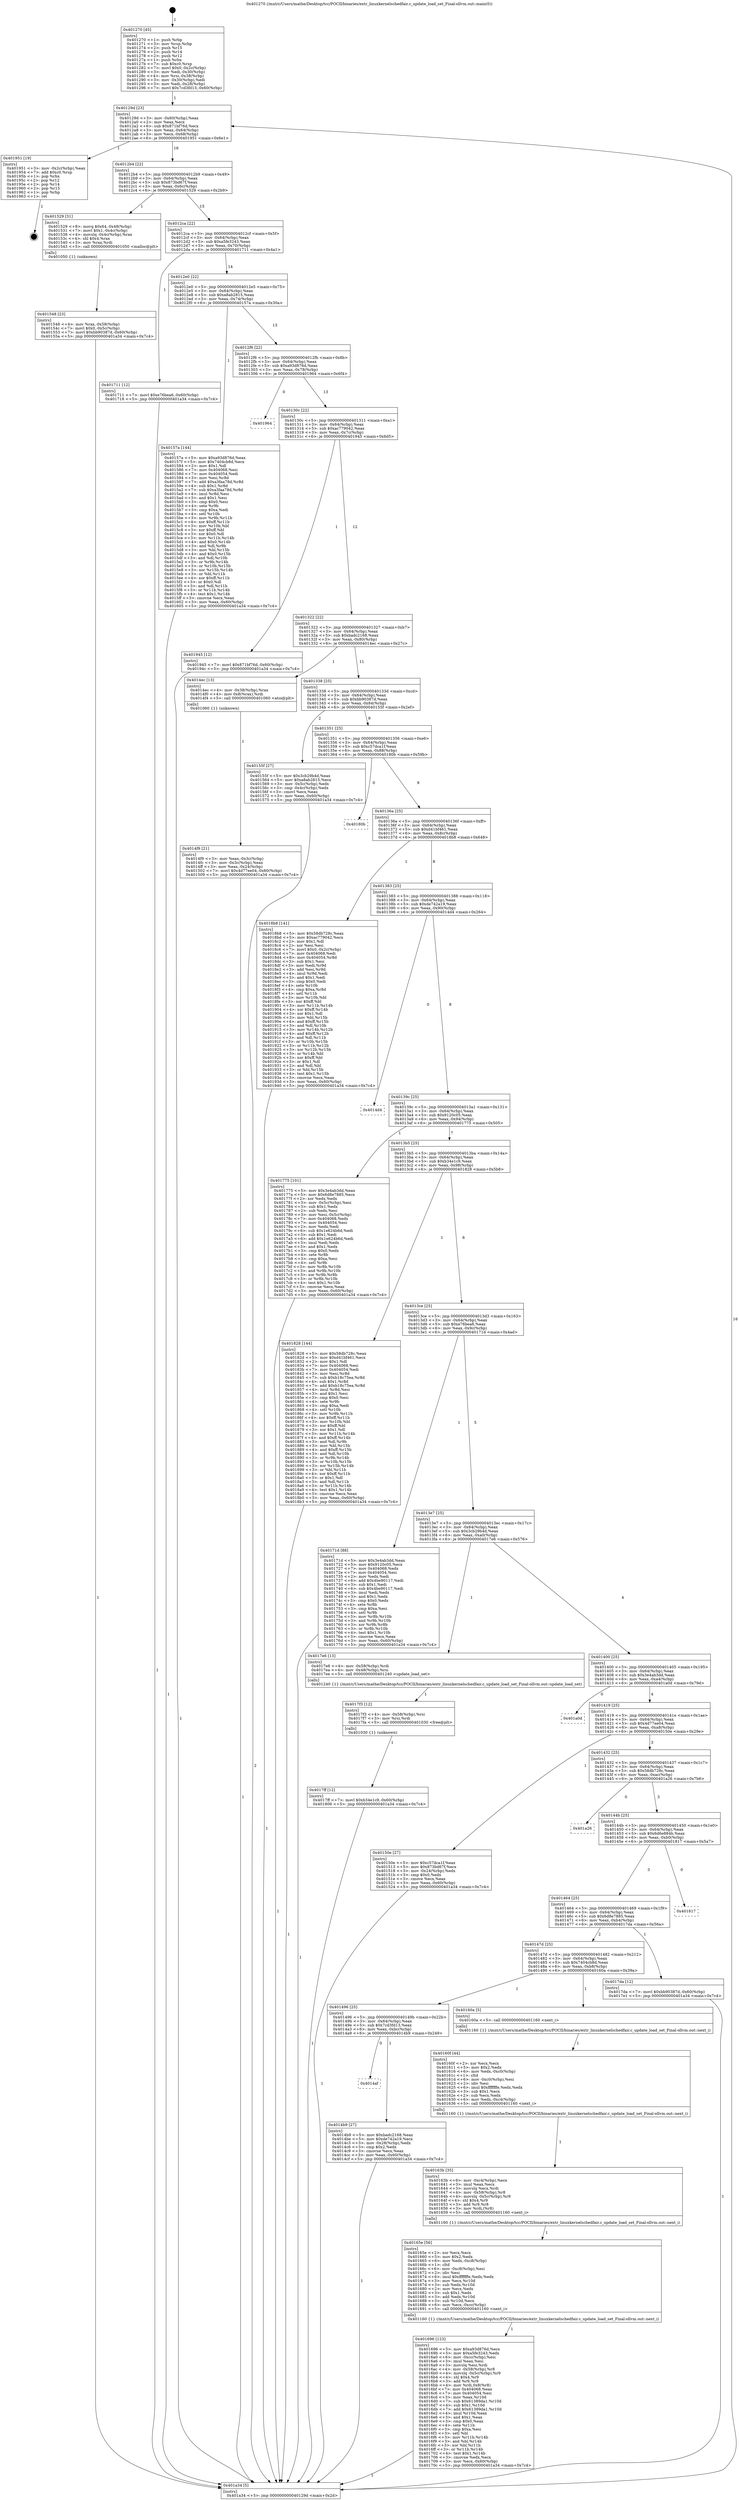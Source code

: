 digraph "0x401270" {
  label = "0x401270 (/mnt/c/Users/mathe/Desktop/tcc/POCII/binaries/extr_linuxkernelschedfair.c_update_load_set_Final-ollvm.out::main(0))"
  labelloc = "t"
  node[shape=record]

  Entry [label="",width=0.3,height=0.3,shape=circle,fillcolor=black,style=filled]
  "0x40129d" [label="{
     0x40129d [23]\l
     | [instrs]\l
     &nbsp;&nbsp;0x40129d \<+3\>: mov -0x60(%rbp),%eax\l
     &nbsp;&nbsp;0x4012a0 \<+2\>: mov %eax,%ecx\l
     &nbsp;&nbsp;0x4012a2 \<+6\>: sub $0x871bf76d,%ecx\l
     &nbsp;&nbsp;0x4012a8 \<+3\>: mov %eax,-0x64(%rbp)\l
     &nbsp;&nbsp;0x4012ab \<+3\>: mov %ecx,-0x68(%rbp)\l
     &nbsp;&nbsp;0x4012ae \<+6\>: je 0000000000401951 \<main+0x6e1\>\l
  }"]
  "0x401951" [label="{
     0x401951 [19]\l
     | [instrs]\l
     &nbsp;&nbsp;0x401951 \<+3\>: mov -0x2c(%rbp),%eax\l
     &nbsp;&nbsp;0x401954 \<+7\>: add $0xc0,%rsp\l
     &nbsp;&nbsp;0x40195b \<+1\>: pop %rbx\l
     &nbsp;&nbsp;0x40195c \<+2\>: pop %r12\l
     &nbsp;&nbsp;0x40195e \<+2\>: pop %r14\l
     &nbsp;&nbsp;0x401960 \<+2\>: pop %r15\l
     &nbsp;&nbsp;0x401962 \<+1\>: pop %rbp\l
     &nbsp;&nbsp;0x401963 \<+1\>: ret\l
  }"]
  "0x4012b4" [label="{
     0x4012b4 [22]\l
     | [instrs]\l
     &nbsp;&nbsp;0x4012b4 \<+5\>: jmp 00000000004012b9 \<main+0x49\>\l
     &nbsp;&nbsp;0x4012b9 \<+3\>: mov -0x64(%rbp),%eax\l
     &nbsp;&nbsp;0x4012bc \<+5\>: sub $0x873bd67f,%eax\l
     &nbsp;&nbsp;0x4012c1 \<+3\>: mov %eax,-0x6c(%rbp)\l
     &nbsp;&nbsp;0x4012c4 \<+6\>: je 0000000000401529 \<main+0x2b9\>\l
  }"]
  Exit [label="",width=0.3,height=0.3,shape=circle,fillcolor=black,style=filled,peripheries=2]
  "0x401529" [label="{
     0x401529 [31]\l
     | [instrs]\l
     &nbsp;&nbsp;0x401529 \<+8\>: movq $0x64,-0x48(%rbp)\l
     &nbsp;&nbsp;0x401531 \<+7\>: movl $0x1,-0x4c(%rbp)\l
     &nbsp;&nbsp;0x401538 \<+4\>: movslq -0x4c(%rbp),%rax\l
     &nbsp;&nbsp;0x40153c \<+4\>: shl $0x4,%rax\l
     &nbsp;&nbsp;0x401540 \<+3\>: mov %rax,%rdi\l
     &nbsp;&nbsp;0x401543 \<+5\>: call 0000000000401050 \<malloc@plt\>\l
     | [calls]\l
     &nbsp;&nbsp;0x401050 \{1\} (unknown)\l
  }"]
  "0x4012ca" [label="{
     0x4012ca [22]\l
     | [instrs]\l
     &nbsp;&nbsp;0x4012ca \<+5\>: jmp 00000000004012cf \<main+0x5f\>\l
     &nbsp;&nbsp;0x4012cf \<+3\>: mov -0x64(%rbp),%eax\l
     &nbsp;&nbsp;0x4012d2 \<+5\>: sub $0xa5fe3243,%eax\l
     &nbsp;&nbsp;0x4012d7 \<+3\>: mov %eax,-0x70(%rbp)\l
     &nbsp;&nbsp;0x4012da \<+6\>: je 0000000000401711 \<main+0x4a1\>\l
  }"]
  "0x4017ff" [label="{
     0x4017ff [12]\l
     | [instrs]\l
     &nbsp;&nbsp;0x4017ff \<+7\>: movl $0xb34e1c9,-0x60(%rbp)\l
     &nbsp;&nbsp;0x401806 \<+5\>: jmp 0000000000401a34 \<main+0x7c4\>\l
  }"]
  "0x401711" [label="{
     0x401711 [12]\l
     | [instrs]\l
     &nbsp;&nbsp;0x401711 \<+7\>: movl $0xe76bea6,-0x60(%rbp)\l
     &nbsp;&nbsp;0x401718 \<+5\>: jmp 0000000000401a34 \<main+0x7c4\>\l
  }"]
  "0x4012e0" [label="{
     0x4012e0 [22]\l
     | [instrs]\l
     &nbsp;&nbsp;0x4012e0 \<+5\>: jmp 00000000004012e5 \<main+0x75\>\l
     &nbsp;&nbsp;0x4012e5 \<+3\>: mov -0x64(%rbp),%eax\l
     &nbsp;&nbsp;0x4012e8 \<+5\>: sub $0xa8ab2815,%eax\l
     &nbsp;&nbsp;0x4012ed \<+3\>: mov %eax,-0x74(%rbp)\l
     &nbsp;&nbsp;0x4012f0 \<+6\>: je 000000000040157a \<main+0x30a\>\l
  }"]
  "0x4017f3" [label="{
     0x4017f3 [12]\l
     | [instrs]\l
     &nbsp;&nbsp;0x4017f3 \<+4\>: mov -0x58(%rbp),%rsi\l
     &nbsp;&nbsp;0x4017f7 \<+3\>: mov %rsi,%rdi\l
     &nbsp;&nbsp;0x4017fa \<+5\>: call 0000000000401030 \<free@plt\>\l
     | [calls]\l
     &nbsp;&nbsp;0x401030 \{1\} (unknown)\l
  }"]
  "0x40157a" [label="{
     0x40157a [144]\l
     | [instrs]\l
     &nbsp;&nbsp;0x40157a \<+5\>: mov $0xa93d876d,%eax\l
     &nbsp;&nbsp;0x40157f \<+5\>: mov $0x7404cb8d,%ecx\l
     &nbsp;&nbsp;0x401584 \<+2\>: mov $0x1,%dl\l
     &nbsp;&nbsp;0x401586 \<+7\>: mov 0x404068,%esi\l
     &nbsp;&nbsp;0x40158d \<+7\>: mov 0x404054,%edi\l
     &nbsp;&nbsp;0x401594 \<+3\>: mov %esi,%r8d\l
     &nbsp;&nbsp;0x401597 \<+7\>: add $0xa3faa78d,%r8d\l
     &nbsp;&nbsp;0x40159e \<+4\>: sub $0x1,%r8d\l
     &nbsp;&nbsp;0x4015a2 \<+7\>: sub $0xa3faa78d,%r8d\l
     &nbsp;&nbsp;0x4015a9 \<+4\>: imul %r8d,%esi\l
     &nbsp;&nbsp;0x4015ad \<+3\>: and $0x1,%esi\l
     &nbsp;&nbsp;0x4015b0 \<+3\>: cmp $0x0,%esi\l
     &nbsp;&nbsp;0x4015b3 \<+4\>: sete %r9b\l
     &nbsp;&nbsp;0x4015b7 \<+3\>: cmp $0xa,%edi\l
     &nbsp;&nbsp;0x4015ba \<+4\>: setl %r10b\l
     &nbsp;&nbsp;0x4015be \<+3\>: mov %r9b,%r11b\l
     &nbsp;&nbsp;0x4015c1 \<+4\>: xor $0xff,%r11b\l
     &nbsp;&nbsp;0x4015c5 \<+3\>: mov %r10b,%bl\l
     &nbsp;&nbsp;0x4015c8 \<+3\>: xor $0xff,%bl\l
     &nbsp;&nbsp;0x4015cb \<+3\>: xor $0x0,%dl\l
     &nbsp;&nbsp;0x4015ce \<+3\>: mov %r11b,%r14b\l
     &nbsp;&nbsp;0x4015d1 \<+4\>: and $0x0,%r14b\l
     &nbsp;&nbsp;0x4015d5 \<+3\>: and %dl,%r9b\l
     &nbsp;&nbsp;0x4015d8 \<+3\>: mov %bl,%r15b\l
     &nbsp;&nbsp;0x4015db \<+4\>: and $0x0,%r15b\l
     &nbsp;&nbsp;0x4015df \<+3\>: and %dl,%r10b\l
     &nbsp;&nbsp;0x4015e2 \<+3\>: or %r9b,%r14b\l
     &nbsp;&nbsp;0x4015e5 \<+3\>: or %r10b,%r15b\l
     &nbsp;&nbsp;0x4015e8 \<+3\>: xor %r15b,%r14b\l
     &nbsp;&nbsp;0x4015eb \<+3\>: or %bl,%r11b\l
     &nbsp;&nbsp;0x4015ee \<+4\>: xor $0xff,%r11b\l
     &nbsp;&nbsp;0x4015f2 \<+3\>: or $0x0,%dl\l
     &nbsp;&nbsp;0x4015f5 \<+3\>: and %dl,%r11b\l
     &nbsp;&nbsp;0x4015f8 \<+3\>: or %r11b,%r14b\l
     &nbsp;&nbsp;0x4015fb \<+4\>: test $0x1,%r14b\l
     &nbsp;&nbsp;0x4015ff \<+3\>: cmovne %ecx,%eax\l
     &nbsp;&nbsp;0x401602 \<+3\>: mov %eax,-0x60(%rbp)\l
     &nbsp;&nbsp;0x401605 \<+5\>: jmp 0000000000401a34 \<main+0x7c4\>\l
  }"]
  "0x4012f6" [label="{
     0x4012f6 [22]\l
     | [instrs]\l
     &nbsp;&nbsp;0x4012f6 \<+5\>: jmp 00000000004012fb \<main+0x8b\>\l
     &nbsp;&nbsp;0x4012fb \<+3\>: mov -0x64(%rbp),%eax\l
     &nbsp;&nbsp;0x4012fe \<+5\>: sub $0xa93d876d,%eax\l
     &nbsp;&nbsp;0x401303 \<+3\>: mov %eax,-0x78(%rbp)\l
     &nbsp;&nbsp;0x401306 \<+6\>: je 0000000000401964 \<main+0x6f4\>\l
  }"]
  "0x401696" [label="{
     0x401696 [123]\l
     | [instrs]\l
     &nbsp;&nbsp;0x401696 \<+5\>: mov $0xa93d876d,%ecx\l
     &nbsp;&nbsp;0x40169b \<+5\>: mov $0xa5fe3243,%edx\l
     &nbsp;&nbsp;0x4016a0 \<+6\>: mov -0xcc(%rbp),%esi\l
     &nbsp;&nbsp;0x4016a6 \<+3\>: imul %eax,%esi\l
     &nbsp;&nbsp;0x4016a9 \<+3\>: movslq %esi,%rdi\l
     &nbsp;&nbsp;0x4016ac \<+4\>: mov -0x58(%rbp),%r8\l
     &nbsp;&nbsp;0x4016b0 \<+4\>: movslq -0x5c(%rbp),%r9\l
     &nbsp;&nbsp;0x4016b4 \<+4\>: shl $0x4,%r9\l
     &nbsp;&nbsp;0x4016b8 \<+3\>: add %r9,%r8\l
     &nbsp;&nbsp;0x4016bb \<+4\>: mov %rdi,0x8(%r8)\l
     &nbsp;&nbsp;0x4016bf \<+7\>: mov 0x404068,%eax\l
     &nbsp;&nbsp;0x4016c6 \<+7\>: mov 0x404054,%esi\l
     &nbsp;&nbsp;0x4016cd \<+3\>: mov %eax,%r10d\l
     &nbsp;&nbsp;0x4016d0 \<+7\>: sub $0x61389da1,%r10d\l
     &nbsp;&nbsp;0x4016d7 \<+4\>: sub $0x1,%r10d\l
     &nbsp;&nbsp;0x4016db \<+7\>: add $0x61389da1,%r10d\l
     &nbsp;&nbsp;0x4016e2 \<+4\>: imul %r10d,%eax\l
     &nbsp;&nbsp;0x4016e6 \<+3\>: and $0x1,%eax\l
     &nbsp;&nbsp;0x4016e9 \<+3\>: cmp $0x0,%eax\l
     &nbsp;&nbsp;0x4016ec \<+4\>: sete %r11b\l
     &nbsp;&nbsp;0x4016f0 \<+3\>: cmp $0xa,%esi\l
     &nbsp;&nbsp;0x4016f3 \<+3\>: setl %bl\l
     &nbsp;&nbsp;0x4016f6 \<+3\>: mov %r11b,%r14b\l
     &nbsp;&nbsp;0x4016f9 \<+3\>: and %bl,%r14b\l
     &nbsp;&nbsp;0x4016fc \<+3\>: xor %bl,%r11b\l
     &nbsp;&nbsp;0x4016ff \<+3\>: or %r11b,%r14b\l
     &nbsp;&nbsp;0x401702 \<+4\>: test $0x1,%r14b\l
     &nbsp;&nbsp;0x401706 \<+3\>: cmovne %edx,%ecx\l
     &nbsp;&nbsp;0x401709 \<+3\>: mov %ecx,-0x60(%rbp)\l
     &nbsp;&nbsp;0x40170c \<+5\>: jmp 0000000000401a34 \<main+0x7c4\>\l
  }"]
  "0x401964" [label="{
     0x401964\l
  }", style=dashed]
  "0x40130c" [label="{
     0x40130c [22]\l
     | [instrs]\l
     &nbsp;&nbsp;0x40130c \<+5\>: jmp 0000000000401311 \<main+0xa1\>\l
     &nbsp;&nbsp;0x401311 \<+3\>: mov -0x64(%rbp),%eax\l
     &nbsp;&nbsp;0x401314 \<+5\>: sub $0xac779042,%eax\l
     &nbsp;&nbsp;0x401319 \<+3\>: mov %eax,-0x7c(%rbp)\l
     &nbsp;&nbsp;0x40131c \<+6\>: je 0000000000401945 \<main+0x6d5\>\l
  }"]
  "0x40165e" [label="{
     0x40165e [56]\l
     | [instrs]\l
     &nbsp;&nbsp;0x40165e \<+2\>: xor %ecx,%ecx\l
     &nbsp;&nbsp;0x401660 \<+5\>: mov $0x2,%edx\l
     &nbsp;&nbsp;0x401665 \<+6\>: mov %edx,-0xc8(%rbp)\l
     &nbsp;&nbsp;0x40166b \<+1\>: cltd\l
     &nbsp;&nbsp;0x40166c \<+6\>: mov -0xc8(%rbp),%esi\l
     &nbsp;&nbsp;0x401672 \<+2\>: idiv %esi\l
     &nbsp;&nbsp;0x401674 \<+6\>: imul $0xfffffffe,%edx,%edx\l
     &nbsp;&nbsp;0x40167a \<+3\>: mov %ecx,%r10d\l
     &nbsp;&nbsp;0x40167d \<+3\>: sub %edx,%r10d\l
     &nbsp;&nbsp;0x401680 \<+2\>: mov %ecx,%edx\l
     &nbsp;&nbsp;0x401682 \<+3\>: sub $0x1,%edx\l
     &nbsp;&nbsp;0x401685 \<+3\>: add %edx,%r10d\l
     &nbsp;&nbsp;0x401688 \<+3\>: sub %r10d,%ecx\l
     &nbsp;&nbsp;0x40168b \<+6\>: mov %ecx,-0xcc(%rbp)\l
     &nbsp;&nbsp;0x401691 \<+5\>: call 0000000000401160 \<next_i\>\l
     | [calls]\l
     &nbsp;&nbsp;0x401160 \{1\} (/mnt/c/Users/mathe/Desktop/tcc/POCII/binaries/extr_linuxkernelschedfair.c_update_load_set_Final-ollvm.out::next_i)\l
  }"]
  "0x401945" [label="{
     0x401945 [12]\l
     | [instrs]\l
     &nbsp;&nbsp;0x401945 \<+7\>: movl $0x871bf76d,-0x60(%rbp)\l
     &nbsp;&nbsp;0x40194c \<+5\>: jmp 0000000000401a34 \<main+0x7c4\>\l
  }"]
  "0x401322" [label="{
     0x401322 [22]\l
     | [instrs]\l
     &nbsp;&nbsp;0x401322 \<+5\>: jmp 0000000000401327 \<main+0xb7\>\l
     &nbsp;&nbsp;0x401327 \<+3\>: mov -0x64(%rbp),%eax\l
     &nbsp;&nbsp;0x40132a \<+5\>: sub $0xbadc2168,%eax\l
     &nbsp;&nbsp;0x40132f \<+3\>: mov %eax,-0x80(%rbp)\l
     &nbsp;&nbsp;0x401332 \<+6\>: je 00000000004014ec \<main+0x27c\>\l
  }"]
  "0x40163b" [label="{
     0x40163b [35]\l
     | [instrs]\l
     &nbsp;&nbsp;0x40163b \<+6\>: mov -0xc4(%rbp),%ecx\l
     &nbsp;&nbsp;0x401641 \<+3\>: imul %eax,%ecx\l
     &nbsp;&nbsp;0x401644 \<+3\>: movslq %ecx,%rdi\l
     &nbsp;&nbsp;0x401647 \<+4\>: mov -0x58(%rbp),%r8\l
     &nbsp;&nbsp;0x40164b \<+4\>: movslq -0x5c(%rbp),%r9\l
     &nbsp;&nbsp;0x40164f \<+4\>: shl $0x4,%r9\l
     &nbsp;&nbsp;0x401653 \<+3\>: add %r9,%r8\l
     &nbsp;&nbsp;0x401656 \<+3\>: mov %rdi,(%r8)\l
     &nbsp;&nbsp;0x401659 \<+5\>: call 0000000000401160 \<next_i\>\l
     | [calls]\l
     &nbsp;&nbsp;0x401160 \{1\} (/mnt/c/Users/mathe/Desktop/tcc/POCII/binaries/extr_linuxkernelschedfair.c_update_load_set_Final-ollvm.out::next_i)\l
  }"]
  "0x4014ec" [label="{
     0x4014ec [13]\l
     | [instrs]\l
     &nbsp;&nbsp;0x4014ec \<+4\>: mov -0x38(%rbp),%rax\l
     &nbsp;&nbsp;0x4014f0 \<+4\>: mov 0x8(%rax),%rdi\l
     &nbsp;&nbsp;0x4014f4 \<+5\>: call 0000000000401060 \<atoi@plt\>\l
     | [calls]\l
     &nbsp;&nbsp;0x401060 \{1\} (unknown)\l
  }"]
  "0x401338" [label="{
     0x401338 [25]\l
     | [instrs]\l
     &nbsp;&nbsp;0x401338 \<+5\>: jmp 000000000040133d \<main+0xcd\>\l
     &nbsp;&nbsp;0x40133d \<+3\>: mov -0x64(%rbp),%eax\l
     &nbsp;&nbsp;0x401340 \<+5\>: sub $0xbb90387d,%eax\l
     &nbsp;&nbsp;0x401345 \<+6\>: mov %eax,-0x84(%rbp)\l
     &nbsp;&nbsp;0x40134b \<+6\>: je 000000000040155f \<main+0x2ef\>\l
  }"]
  "0x40160f" [label="{
     0x40160f [44]\l
     | [instrs]\l
     &nbsp;&nbsp;0x40160f \<+2\>: xor %ecx,%ecx\l
     &nbsp;&nbsp;0x401611 \<+5\>: mov $0x2,%edx\l
     &nbsp;&nbsp;0x401616 \<+6\>: mov %edx,-0xc0(%rbp)\l
     &nbsp;&nbsp;0x40161c \<+1\>: cltd\l
     &nbsp;&nbsp;0x40161d \<+6\>: mov -0xc0(%rbp),%esi\l
     &nbsp;&nbsp;0x401623 \<+2\>: idiv %esi\l
     &nbsp;&nbsp;0x401625 \<+6\>: imul $0xfffffffe,%edx,%edx\l
     &nbsp;&nbsp;0x40162b \<+3\>: sub $0x1,%ecx\l
     &nbsp;&nbsp;0x40162e \<+2\>: sub %ecx,%edx\l
     &nbsp;&nbsp;0x401630 \<+6\>: mov %edx,-0xc4(%rbp)\l
     &nbsp;&nbsp;0x401636 \<+5\>: call 0000000000401160 \<next_i\>\l
     | [calls]\l
     &nbsp;&nbsp;0x401160 \{1\} (/mnt/c/Users/mathe/Desktop/tcc/POCII/binaries/extr_linuxkernelschedfair.c_update_load_set_Final-ollvm.out::next_i)\l
  }"]
  "0x40155f" [label="{
     0x40155f [27]\l
     | [instrs]\l
     &nbsp;&nbsp;0x40155f \<+5\>: mov $0x3cb29b4d,%eax\l
     &nbsp;&nbsp;0x401564 \<+5\>: mov $0xa8ab2815,%ecx\l
     &nbsp;&nbsp;0x401569 \<+3\>: mov -0x5c(%rbp),%edx\l
     &nbsp;&nbsp;0x40156c \<+3\>: cmp -0x4c(%rbp),%edx\l
     &nbsp;&nbsp;0x40156f \<+3\>: cmovl %ecx,%eax\l
     &nbsp;&nbsp;0x401572 \<+3\>: mov %eax,-0x60(%rbp)\l
     &nbsp;&nbsp;0x401575 \<+5\>: jmp 0000000000401a34 \<main+0x7c4\>\l
  }"]
  "0x401351" [label="{
     0x401351 [25]\l
     | [instrs]\l
     &nbsp;&nbsp;0x401351 \<+5\>: jmp 0000000000401356 \<main+0xe6\>\l
     &nbsp;&nbsp;0x401356 \<+3\>: mov -0x64(%rbp),%eax\l
     &nbsp;&nbsp;0x401359 \<+5\>: sub $0xc57dca1f,%eax\l
     &nbsp;&nbsp;0x40135e \<+6\>: mov %eax,-0x88(%rbp)\l
     &nbsp;&nbsp;0x401364 \<+6\>: je 000000000040180b \<main+0x59b\>\l
  }"]
  "0x401548" [label="{
     0x401548 [23]\l
     | [instrs]\l
     &nbsp;&nbsp;0x401548 \<+4\>: mov %rax,-0x58(%rbp)\l
     &nbsp;&nbsp;0x40154c \<+7\>: movl $0x0,-0x5c(%rbp)\l
     &nbsp;&nbsp;0x401553 \<+7\>: movl $0xbb90387d,-0x60(%rbp)\l
     &nbsp;&nbsp;0x40155a \<+5\>: jmp 0000000000401a34 \<main+0x7c4\>\l
  }"]
  "0x40180b" [label="{
     0x40180b\l
  }", style=dashed]
  "0x40136a" [label="{
     0x40136a [25]\l
     | [instrs]\l
     &nbsp;&nbsp;0x40136a \<+5\>: jmp 000000000040136f \<main+0xff\>\l
     &nbsp;&nbsp;0x40136f \<+3\>: mov -0x64(%rbp),%eax\l
     &nbsp;&nbsp;0x401372 \<+5\>: sub $0xd41bf461,%eax\l
     &nbsp;&nbsp;0x401377 \<+6\>: mov %eax,-0x8c(%rbp)\l
     &nbsp;&nbsp;0x40137d \<+6\>: je 00000000004018b8 \<main+0x648\>\l
  }"]
  "0x4014f9" [label="{
     0x4014f9 [21]\l
     | [instrs]\l
     &nbsp;&nbsp;0x4014f9 \<+3\>: mov %eax,-0x3c(%rbp)\l
     &nbsp;&nbsp;0x4014fc \<+3\>: mov -0x3c(%rbp),%eax\l
     &nbsp;&nbsp;0x4014ff \<+3\>: mov %eax,-0x24(%rbp)\l
     &nbsp;&nbsp;0x401502 \<+7\>: movl $0x4d77ee04,-0x60(%rbp)\l
     &nbsp;&nbsp;0x401509 \<+5\>: jmp 0000000000401a34 \<main+0x7c4\>\l
  }"]
  "0x4018b8" [label="{
     0x4018b8 [141]\l
     | [instrs]\l
     &nbsp;&nbsp;0x4018b8 \<+5\>: mov $0x58db728c,%eax\l
     &nbsp;&nbsp;0x4018bd \<+5\>: mov $0xac779042,%ecx\l
     &nbsp;&nbsp;0x4018c2 \<+2\>: mov $0x1,%dl\l
     &nbsp;&nbsp;0x4018c4 \<+2\>: xor %esi,%esi\l
     &nbsp;&nbsp;0x4018c6 \<+7\>: movl $0x0,-0x2c(%rbp)\l
     &nbsp;&nbsp;0x4018cd \<+7\>: mov 0x404068,%edi\l
     &nbsp;&nbsp;0x4018d4 \<+8\>: mov 0x404054,%r8d\l
     &nbsp;&nbsp;0x4018dc \<+3\>: sub $0x1,%esi\l
     &nbsp;&nbsp;0x4018df \<+3\>: mov %edi,%r9d\l
     &nbsp;&nbsp;0x4018e2 \<+3\>: add %esi,%r9d\l
     &nbsp;&nbsp;0x4018e5 \<+4\>: imul %r9d,%edi\l
     &nbsp;&nbsp;0x4018e9 \<+3\>: and $0x1,%edi\l
     &nbsp;&nbsp;0x4018ec \<+3\>: cmp $0x0,%edi\l
     &nbsp;&nbsp;0x4018ef \<+4\>: sete %r10b\l
     &nbsp;&nbsp;0x4018f3 \<+4\>: cmp $0xa,%r8d\l
     &nbsp;&nbsp;0x4018f7 \<+4\>: setl %r11b\l
     &nbsp;&nbsp;0x4018fb \<+3\>: mov %r10b,%bl\l
     &nbsp;&nbsp;0x4018fe \<+3\>: xor $0xff,%bl\l
     &nbsp;&nbsp;0x401901 \<+3\>: mov %r11b,%r14b\l
     &nbsp;&nbsp;0x401904 \<+4\>: xor $0xff,%r14b\l
     &nbsp;&nbsp;0x401908 \<+3\>: xor $0x1,%dl\l
     &nbsp;&nbsp;0x40190b \<+3\>: mov %bl,%r15b\l
     &nbsp;&nbsp;0x40190e \<+4\>: and $0xff,%r15b\l
     &nbsp;&nbsp;0x401912 \<+3\>: and %dl,%r10b\l
     &nbsp;&nbsp;0x401915 \<+3\>: mov %r14b,%r12b\l
     &nbsp;&nbsp;0x401918 \<+4\>: and $0xff,%r12b\l
     &nbsp;&nbsp;0x40191c \<+3\>: and %dl,%r11b\l
     &nbsp;&nbsp;0x40191f \<+3\>: or %r10b,%r15b\l
     &nbsp;&nbsp;0x401922 \<+3\>: or %r11b,%r12b\l
     &nbsp;&nbsp;0x401925 \<+3\>: xor %r12b,%r15b\l
     &nbsp;&nbsp;0x401928 \<+3\>: or %r14b,%bl\l
     &nbsp;&nbsp;0x40192b \<+3\>: xor $0xff,%bl\l
     &nbsp;&nbsp;0x40192e \<+3\>: or $0x1,%dl\l
     &nbsp;&nbsp;0x401931 \<+2\>: and %dl,%bl\l
     &nbsp;&nbsp;0x401933 \<+3\>: or %bl,%r15b\l
     &nbsp;&nbsp;0x401936 \<+4\>: test $0x1,%r15b\l
     &nbsp;&nbsp;0x40193a \<+3\>: cmovne %ecx,%eax\l
     &nbsp;&nbsp;0x40193d \<+3\>: mov %eax,-0x60(%rbp)\l
     &nbsp;&nbsp;0x401940 \<+5\>: jmp 0000000000401a34 \<main+0x7c4\>\l
  }"]
  "0x401383" [label="{
     0x401383 [25]\l
     | [instrs]\l
     &nbsp;&nbsp;0x401383 \<+5\>: jmp 0000000000401388 \<main+0x118\>\l
     &nbsp;&nbsp;0x401388 \<+3\>: mov -0x64(%rbp),%eax\l
     &nbsp;&nbsp;0x40138b \<+5\>: sub $0xde742a19,%eax\l
     &nbsp;&nbsp;0x401390 \<+6\>: mov %eax,-0x90(%rbp)\l
     &nbsp;&nbsp;0x401396 \<+6\>: je 00000000004014d4 \<main+0x264\>\l
  }"]
  "0x401270" [label="{
     0x401270 [45]\l
     | [instrs]\l
     &nbsp;&nbsp;0x401270 \<+1\>: push %rbp\l
     &nbsp;&nbsp;0x401271 \<+3\>: mov %rsp,%rbp\l
     &nbsp;&nbsp;0x401274 \<+2\>: push %r15\l
     &nbsp;&nbsp;0x401276 \<+2\>: push %r14\l
     &nbsp;&nbsp;0x401278 \<+2\>: push %r12\l
     &nbsp;&nbsp;0x40127a \<+1\>: push %rbx\l
     &nbsp;&nbsp;0x40127b \<+7\>: sub $0xc0,%rsp\l
     &nbsp;&nbsp;0x401282 \<+7\>: movl $0x0,-0x2c(%rbp)\l
     &nbsp;&nbsp;0x401289 \<+3\>: mov %edi,-0x30(%rbp)\l
     &nbsp;&nbsp;0x40128c \<+4\>: mov %rsi,-0x38(%rbp)\l
     &nbsp;&nbsp;0x401290 \<+3\>: mov -0x30(%rbp),%edi\l
     &nbsp;&nbsp;0x401293 \<+3\>: mov %edi,-0x28(%rbp)\l
     &nbsp;&nbsp;0x401296 \<+7\>: movl $0x7cd3fd13,-0x60(%rbp)\l
  }"]
  "0x4014d4" [label="{
     0x4014d4\l
  }", style=dashed]
  "0x40139c" [label="{
     0x40139c [25]\l
     | [instrs]\l
     &nbsp;&nbsp;0x40139c \<+5\>: jmp 00000000004013a1 \<main+0x131\>\l
     &nbsp;&nbsp;0x4013a1 \<+3\>: mov -0x64(%rbp),%eax\l
     &nbsp;&nbsp;0x4013a4 \<+5\>: sub $0x9120c05,%eax\l
     &nbsp;&nbsp;0x4013a9 \<+6\>: mov %eax,-0x94(%rbp)\l
     &nbsp;&nbsp;0x4013af \<+6\>: je 0000000000401775 \<main+0x505\>\l
  }"]
  "0x401a34" [label="{
     0x401a34 [5]\l
     | [instrs]\l
     &nbsp;&nbsp;0x401a34 \<+5\>: jmp 000000000040129d \<main+0x2d\>\l
  }"]
  "0x401775" [label="{
     0x401775 [101]\l
     | [instrs]\l
     &nbsp;&nbsp;0x401775 \<+5\>: mov $0x3e4ab3dd,%eax\l
     &nbsp;&nbsp;0x40177a \<+5\>: mov $0x6d8e7885,%ecx\l
     &nbsp;&nbsp;0x40177f \<+2\>: xor %edx,%edx\l
     &nbsp;&nbsp;0x401781 \<+3\>: mov -0x5c(%rbp),%esi\l
     &nbsp;&nbsp;0x401784 \<+3\>: sub $0x1,%edx\l
     &nbsp;&nbsp;0x401787 \<+2\>: sub %edx,%esi\l
     &nbsp;&nbsp;0x401789 \<+3\>: mov %esi,-0x5c(%rbp)\l
     &nbsp;&nbsp;0x40178c \<+7\>: mov 0x404068,%edx\l
     &nbsp;&nbsp;0x401793 \<+7\>: mov 0x404054,%esi\l
     &nbsp;&nbsp;0x40179a \<+2\>: mov %edx,%edi\l
     &nbsp;&nbsp;0x40179c \<+6\>: sub $0x1e624b6d,%edi\l
     &nbsp;&nbsp;0x4017a2 \<+3\>: sub $0x1,%edi\l
     &nbsp;&nbsp;0x4017a5 \<+6\>: add $0x1e624b6d,%edi\l
     &nbsp;&nbsp;0x4017ab \<+3\>: imul %edi,%edx\l
     &nbsp;&nbsp;0x4017ae \<+3\>: and $0x1,%edx\l
     &nbsp;&nbsp;0x4017b1 \<+3\>: cmp $0x0,%edx\l
     &nbsp;&nbsp;0x4017b4 \<+4\>: sete %r8b\l
     &nbsp;&nbsp;0x4017b8 \<+3\>: cmp $0xa,%esi\l
     &nbsp;&nbsp;0x4017bb \<+4\>: setl %r9b\l
     &nbsp;&nbsp;0x4017bf \<+3\>: mov %r8b,%r10b\l
     &nbsp;&nbsp;0x4017c2 \<+3\>: and %r9b,%r10b\l
     &nbsp;&nbsp;0x4017c5 \<+3\>: xor %r9b,%r8b\l
     &nbsp;&nbsp;0x4017c8 \<+3\>: or %r8b,%r10b\l
     &nbsp;&nbsp;0x4017cb \<+4\>: test $0x1,%r10b\l
     &nbsp;&nbsp;0x4017cf \<+3\>: cmovne %ecx,%eax\l
     &nbsp;&nbsp;0x4017d2 \<+3\>: mov %eax,-0x60(%rbp)\l
     &nbsp;&nbsp;0x4017d5 \<+5\>: jmp 0000000000401a34 \<main+0x7c4\>\l
  }"]
  "0x4013b5" [label="{
     0x4013b5 [25]\l
     | [instrs]\l
     &nbsp;&nbsp;0x4013b5 \<+5\>: jmp 00000000004013ba \<main+0x14a\>\l
     &nbsp;&nbsp;0x4013ba \<+3\>: mov -0x64(%rbp),%eax\l
     &nbsp;&nbsp;0x4013bd \<+5\>: sub $0xb34e1c9,%eax\l
     &nbsp;&nbsp;0x4013c2 \<+6\>: mov %eax,-0x98(%rbp)\l
     &nbsp;&nbsp;0x4013c8 \<+6\>: je 0000000000401828 \<main+0x5b8\>\l
  }"]
  "0x4014af" [label="{
     0x4014af\l
  }", style=dashed]
  "0x401828" [label="{
     0x401828 [144]\l
     | [instrs]\l
     &nbsp;&nbsp;0x401828 \<+5\>: mov $0x58db728c,%eax\l
     &nbsp;&nbsp;0x40182d \<+5\>: mov $0xd41bf461,%ecx\l
     &nbsp;&nbsp;0x401832 \<+2\>: mov $0x1,%dl\l
     &nbsp;&nbsp;0x401834 \<+7\>: mov 0x404068,%esi\l
     &nbsp;&nbsp;0x40183b \<+7\>: mov 0x404054,%edi\l
     &nbsp;&nbsp;0x401842 \<+3\>: mov %esi,%r8d\l
     &nbsp;&nbsp;0x401845 \<+7\>: sub $0xb18c75ea,%r8d\l
     &nbsp;&nbsp;0x40184c \<+4\>: sub $0x1,%r8d\l
     &nbsp;&nbsp;0x401850 \<+7\>: add $0xb18c75ea,%r8d\l
     &nbsp;&nbsp;0x401857 \<+4\>: imul %r8d,%esi\l
     &nbsp;&nbsp;0x40185b \<+3\>: and $0x1,%esi\l
     &nbsp;&nbsp;0x40185e \<+3\>: cmp $0x0,%esi\l
     &nbsp;&nbsp;0x401861 \<+4\>: sete %r9b\l
     &nbsp;&nbsp;0x401865 \<+3\>: cmp $0xa,%edi\l
     &nbsp;&nbsp;0x401868 \<+4\>: setl %r10b\l
     &nbsp;&nbsp;0x40186c \<+3\>: mov %r9b,%r11b\l
     &nbsp;&nbsp;0x40186f \<+4\>: xor $0xff,%r11b\l
     &nbsp;&nbsp;0x401873 \<+3\>: mov %r10b,%bl\l
     &nbsp;&nbsp;0x401876 \<+3\>: xor $0xff,%bl\l
     &nbsp;&nbsp;0x401879 \<+3\>: xor $0x1,%dl\l
     &nbsp;&nbsp;0x40187c \<+3\>: mov %r11b,%r14b\l
     &nbsp;&nbsp;0x40187f \<+4\>: and $0xff,%r14b\l
     &nbsp;&nbsp;0x401883 \<+3\>: and %dl,%r9b\l
     &nbsp;&nbsp;0x401886 \<+3\>: mov %bl,%r15b\l
     &nbsp;&nbsp;0x401889 \<+4\>: and $0xff,%r15b\l
     &nbsp;&nbsp;0x40188d \<+3\>: and %dl,%r10b\l
     &nbsp;&nbsp;0x401890 \<+3\>: or %r9b,%r14b\l
     &nbsp;&nbsp;0x401893 \<+3\>: or %r10b,%r15b\l
     &nbsp;&nbsp;0x401896 \<+3\>: xor %r15b,%r14b\l
     &nbsp;&nbsp;0x401899 \<+3\>: or %bl,%r11b\l
     &nbsp;&nbsp;0x40189c \<+4\>: xor $0xff,%r11b\l
     &nbsp;&nbsp;0x4018a0 \<+3\>: or $0x1,%dl\l
     &nbsp;&nbsp;0x4018a3 \<+3\>: and %dl,%r11b\l
     &nbsp;&nbsp;0x4018a6 \<+3\>: or %r11b,%r14b\l
     &nbsp;&nbsp;0x4018a9 \<+4\>: test $0x1,%r14b\l
     &nbsp;&nbsp;0x4018ad \<+3\>: cmovne %ecx,%eax\l
     &nbsp;&nbsp;0x4018b0 \<+3\>: mov %eax,-0x60(%rbp)\l
     &nbsp;&nbsp;0x4018b3 \<+5\>: jmp 0000000000401a34 \<main+0x7c4\>\l
  }"]
  "0x4013ce" [label="{
     0x4013ce [25]\l
     | [instrs]\l
     &nbsp;&nbsp;0x4013ce \<+5\>: jmp 00000000004013d3 \<main+0x163\>\l
     &nbsp;&nbsp;0x4013d3 \<+3\>: mov -0x64(%rbp),%eax\l
     &nbsp;&nbsp;0x4013d6 \<+5\>: sub $0xe76bea6,%eax\l
     &nbsp;&nbsp;0x4013db \<+6\>: mov %eax,-0x9c(%rbp)\l
     &nbsp;&nbsp;0x4013e1 \<+6\>: je 000000000040171d \<main+0x4ad\>\l
  }"]
  "0x4014b9" [label="{
     0x4014b9 [27]\l
     | [instrs]\l
     &nbsp;&nbsp;0x4014b9 \<+5\>: mov $0xbadc2168,%eax\l
     &nbsp;&nbsp;0x4014be \<+5\>: mov $0xde742a19,%ecx\l
     &nbsp;&nbsp;0x4014c3 \<+3\>: mov -0x28(%rbp),%edx\l
     &nbsp;&nbsp;0x4014c6 \<+3\>: cmp $0x2,%edx\l
     &nbsp;&nbsp;0x4014c9 \<+3\>: cmovne %ecx,%eax\l
     &nbsp;&nbsp;0x4014cc \<+3\>: mov %eax,-0x60(%rbp)\l
     &nbsp;&nbsp;0x4014cf \<+5\>: jmp 0000000000401a34 \<main+0x7c4\>\l
  }"]
  "0x40171d" [label="{
     0x40171d [88]\l
     | [instrs]\l
     &nbsp;&nbsp;0x40171d \<+5\>: mov $0x3e4ab3dd,%eax\l
     &nbsp;&nbsp;0x401722 \<+5\>: mov $0x9120c05,%ecx\l
     &nbsp;&nbsp;0x401727 \<+7\>: mov 0x404068,%edx\l
     &nbsp;&nbsp;0x40172e \<+7\>: mov 0x404054,%esi\l
     &nbsp;&nbsp;0x401735 \<+2\>: mov %edx,%edi\l
     &nbsp;&nbsp;0x401737 \<+6\>: add $0x4be90117,%edi\l
     &nbsp;&nbsp;0x40173d \<+3\>: sub $0x1,%edi\l
     &nbsp;&nbsp;0x401740 \<+6\>: sub $0x4be90117,%edi\l
     &nbsp;&nbsp;0x401746 \<+3\>: imul %edi,%edx\l
     &nbsp;&nbsp;0x401749 \<+3\>: and $0x1,%edx\l
     &nbsp;&nbsp;0x40174c \<+3\>: cmp $0x0,%edx\l
     &nbsp;&nbsp;0x40174f \<+4\>: sete %r8b\l
     &nbsp;&nbsp;0x401753 \<+3\>: cmp $0xa,%esi\l
     &nbsp;&nbsp;0x401756 \<+4\>: setl %r9b\l
     &nbsp;&nbsp;0x40175a \<+3\>: mov %r8b,%r10b\l
     &nbsp;&nbsp;0x40175d \<+3\>: and %r9b,%r10b\l
     &nbsp;&nbsp;0x401760 \<+3\>: xor %r9b,%r8b\l
     &nbsp;&nbsp;0x401763 \<+3\>: or %r8b,%r10b\l
     &nbsp;&nbsp;0x401766 \<+4\>: test $0x1,%r10b\l
     &nbsp;&nbsp;0x40176a \<+3\>: cmovne %ecx,%eax\l
     &nbsp;&nbsp;0x40176d \<+3\>: mov %eax,-0x60(%rbp)\l
     &nbsp;&nbsp;0x401770 \<+5\>: jmp 0000000000401a34 \<main+0x7c4\>\l
  }"]
  "0x4013e7" [label="{
     0x4013e7 [25]\l
     | [instrs]\l
     &nbsp;&nbsp;0x4013e7 \<+5\>: jmp 00000000004013ec \<main+0x17c\>\l
     &nbsp;&nbsp;0x4013ec \<+3\>: mov -0x64(%rbp),%eax\l
     &nbsp;&nbsp;0x4013ef \<+5\>: sub $0x3cb29b4d,%eax\l
     &nbsp;&nbsp;0x4013f4 \<+6\>: mov %eax,-0xa0(%rbp)\l
     &nbsp;&nbsp;0x4013fa \<+6\>: je 00000000004017e6 \<main+0x576\>\l
  }"]
  "0x401496" [label="{
     0x401496 [25]\l
     | [instrs]\l
     &nbsp;&nbsp;0x401496 \<+5\>: jmp 000000000040149b \<main+0x22b\>\l
     &nbsp;&nbsp;0x40149b \<+3\>: mov -0x64(%rbp),%eax\l
     &nbsp;&nbsp;0x40149e \<+5\>: sub $0x7cd3fd13,%eax\l
     &nbsp;&nbsp;0x4014a3 \<+6\>: mov %eax,-0xbc(%rbp)\l
     &nbsp;&nbsp;0x4014a9 \<+6\>: je 00000000004014b9 \<main+0x249\>\l
  }"]
  "0x4017e6" [label="{
     0x4017e6 [13]\l
     | [instrs]\l
     &nbsp;&nbsp;0x4017e6 \<+4\>: mov -0x58(%rbp),%rdi\l
     &nbsp;&nbsp;0x4017ea \<+4\>: mov -0x48(%rbp),%rsi\l
     &nbsp;&nbsp;0x4017ee \<+5\>: call 0000000000401240 \<update_load_set\>\l
     | [calls]\l
     &nbsp;&nbsp;0x401240 \{1\} (/mnt/c/Users/mathe/Desktop/tcc/POCII/binaries/extr_linuxkernelschedfair.c_update_load_set_Final-ollvm.out::update_load_set)\l
  }"]
  "0x401400" [label="{
     0x401400 [25]\l
     | [instrs]\l
     &nbsp;&nbsp;0x401400 \<+5\>: jmp 0000000000401405 \<main+0x195\>\l
     &nbsp;&nbsp;0x401405 \<+3\>: mov -0x64(%rbp),%eax\l
     &nbsp;&nbsp;0x401408 \<+5\>: sub $0x3e4ab3dd,%eax\l
     &nbsp;&nbsp;0x40140d \<+6\>: mov %eax,-0xa4(%rbp)\l
     &nbsp;&nbsp;0x401413 \<+6\>: je 0000000000401a0d \<main+0x79d\>\l
  }"]
  "0x40160a" [label="{
     0x40160a [5]\l
     | [instrs]\l
     &nbsp;&nbsp;0x40160a \<+5\>: call 0000000000401160 \<next_i\>\l
     | [calls]\l
     &nbsp;&nbsp;0x401160 \{1\} (/mnt/c/Users/mathe/Desktop/tcc/POCII/binaries/extr_linuxkernelschedfair.c_update_load_set_Final-ollvm.out::next_i)\l
  }"]
  "0x401a0d" [label="{
     0x401a0d\l
  }", style=dashed]
  "0x401419" [label="{
     0x401419 [25]\l
     | [instrs]\l
     &nbsp;&nbsp;0x401419 \<+5\>: jmp 000000000040141e \<main+0x1ae\>\l
     &nbsp;&nbsp;0x40141e \<+3\>: mov -0x64(%rbp),%eax\l
     &nbsp;&nbsp;0x401421 \<+5\>: sub $0x4d77ee04,%eax\l
     &nbsp;&nbsp;0x401426 \<+6\>: mov %eax,-0xa8(%rbp)\l
     &nbsp;&nbsp;0x40142c \<+6\>: je 000000000040150e \<main+0x29e\>\l
  }"]
  "0x40147d" [label="{
     0x40147d [25]\l
     | [instrs]\l
     &nbsp;&nbsp;0x40147d \<+5\>: jmp 0000000000401482 \<main+0x212\>\l
     &nbsp;&nbsp;0x401482 \<+3\>: mov -0x64(%rbp),%eax\l
     &nbsp;&nbsp;0x401485 \<+5\>: sub $0x7404cb8d,%eax\l
     &nbsp;&nbsp;0x40148a \<+6\>: mov %eax,-0xb8(%rbp)\l
     &nbsp;&nbsp;0x401490 \<+6\>: je 000000000040160a \<main+0x39a\>\l
  }"]
  "0x40150e" [label="{
     0x40150e [27]\l
     | [instrs]\l
     &nbsp;&nbsp;0x40150e \<+5\>: mov $0xc57dca1f,%eax\l
     &nbsp;&nbsp;0x401513 \<+5\>: mov $0x873bd67f,%ecx\l
     &nbsp;&nbsp;0x401518 \<+3\>: mov -0x24(%rbp),%edx\l
     &nbsp;&nbsp;0x40151b \<+3\>: cmp $0x0,%edx\l
     &nbsp;&nbsp;0x40151e \<+3\>: cmove %ecx,%eax\l
     &nbsp;&nbsp;0x401521 \<+3\>: mov %eax,-0x60(%rbp)\l
     &nbsp;&nbsp;0x401524 \<+5\>: jmp 0000000000401a34 \<main+0x7c4\>\l
  }"]
  "0x401432" [label="{
     0x401432 [25]\l
     | [instrs]\l
     &nbsp;&nbsp;0x401432 \<+5\>: jmp 0000000000401437 \<main+0x1c7\>\l
     &nbsp;&nbsp;0x401437 \<+3\>: mov -0x64(%rbp),%eax\l
     &nbsp;&nbsp;0x40143a \<+5\>: sub $0x58db728c,%eax\l
     &nbsp;&nbsp;0x40143f \<+6\>: mov %eax,-0xac(%rbp)\l
     &nbsp;&nbsp;0x401445 \<+6\>: je 0000000000401a26 \<main+0x7b6\>\l
  }"]
  "0x4017da" [label="{
     0x4017da [12]\l
     | [instrs]\l
     &nbsp;&nbsp;0x4017da \<+7\>: movl $0xbb90387d,-0x60(%rbp)\l
     &nbsp;&nbsp;0x4017e1 \<+5\>: jmp 0000000000401a34 \<main+0x7c4\>\l
  }"]
  "0x401a26" [label="{
     0x401a26\l
  }", style=dashed]
  "0x40144b" [label="{
     0x40144b [25]\l
     | [instrs]\l
     &nbsp;&nbsp;0x40144b \<+5\>: jmp 0000000000401450 \<main+0x1e0\>\l
     &nbsp;&nbsp;0x401450 \<+3\>: mov -0x64(%rbp),%eax\l
     &nbsp;&nbsp;0x401453 \<+5\>: sub $0x6d6e884b,%eax\l
     &nbsp;&nbsp;0x401458 \<+6\>: mov %eax,-0xb0(%rbp)\l
     &nbsp;&nbsp;0x40145e \<+6\>: je 0000000000401817 \<main+0x5a7\>\l
  }"]
  "0x401464" [label="{
     0x401464 [25]\l
     | [instrs]\l
     &nbsp;&nbsp;0x401464 \<+5\>: jmp 0000000000401469 \<main+0x1f9\>\l
     &nbsp;&nbsp;0x401469 \<+3\>: mov -0x64(%rbp),%eax\l
     &nbsp;&nbsp;0x40146c \<+5\>: sub $0x6d8e7885,%eax\l
     &nbsp;&nbsp;0x401471 \<+6\>: mov %eax,-0xb4(%rbp)\l
     &nbsp;&nbsp;0x401477 \<+6\>: je 00000000004017da \<main+0x56a\>\l
  }"]
  "0x401817" [label="{
     0x401817\l
  }", style=dashed]
  Entry -> "0x401270" [label=" 1"]
  "0x40129d" -> "0x401951" [label=" 1"]
  "0x40129d" -> "0x4012b4" [label=" 16"]
  "0x401951" -> Exit [label=" 1"]
  "0x4012b4" -> "0x401529" [label=" 1"]
  "0x4012b4" -> "0x4012ca" [label=" 15"]
  "0x401945" -> "0x401a34" [label=" 1"]
  "0x4012ca" -> "0x401711" [label=" 1"]
  "0x4012ca" -> "0x4012e0" [label=" 14"]
  "0x4018b8" -> "0x401a34" [label=" 1"]
  "0x4012e0" -> "0x40157a" [label=" 1"]
  "0x4012e0" -> "0x4012f6" [label=" 13"]
  "0x401828" -> "0x401a34" [label=" 1"]
  "0x4012f6" -> "0x401964" [label=" 0"]
  "0x4012f6" -> "0x40130c" [label=" 13"]
  "0x4017ff" -> "0x401a34" [label=" 1"]
  "0x40130c" -> "0x401945" [label=" 1"]
  "0x40130c" -> "0x401322" [label=" 12"]
  "0x4017f3" -> "0x4017ff" [label=" 1"]
  "0x401322" -> "0x4014ec" [label=" 1"]
  "0x401322" -> "0x401338" [label=" 11"]
  "0x4017e6" -> "0x4017f3" [label=" 1"]
  "0x401338" -> "0x40155f" [label=" 2"]
  "0x401338" -> "0x401351" [label=" 9"]
  "0x4017da" -> "0x401a34" [label=" 1"]
  "0x401351" -> "0x40180b" [label=" 0"]
  "0x401351" -> "0x40136a" [label=" 9"]
  "0x401775" -> "0x401a34" [label=" 1"]
  "0x40136a" -> "0x4018b8" [label=" 1"]
  "0x40136a" -> "0x401383" [label=" 8"]
  "0x40171d" -> "0x401a34" [label=" 1"]
  "0x401383" -> "0x4014d4" [label=" 0"]
  "0x401383" -> "0x40139c" [label=" 8"]
  "0x401711" -> "0x401a34" [label=" 1"]
  "0x40139c" -> "0x401775" [label=" 1"]
  "0x40139c" -> "0x4013b5" [label=" 7"]
  "0x401696" -> "0x401a34" [label=" 1"]
  "0x4013b5" -> "0x401828" [label=" 1"]
  "0x4013b5" -> "0x4013ce" [label=" 6"]
  "0x40165e" -> "0x401696" [label=" 1"]
  "0x4013ce" -> "0x40171d" [label=" 1"]
  "0x4013ce" -> "0x4013e7" [label=" 5"]
  "0x40163b" -> "0x40165e" [label=" 1"]
  "0x4013e7" -> "0x4017e6" [label=" 1"]
  "0x4013e7" -> "0x401400" [label=" 4"]
  "0x40160a" -> "0x40160f" [label=" 1"]
  "0x401400" -> "0x401a0d" [label=" 0"]
  "0x401400" -> "0x401419" [label=" 4"]
  "0x40157a" -> "0x401a34" [label=" 1"]
  "0x401419" -> "0x40150e" [label=" 1"]
  "0x401419" -> "0x401432" [label=" 3"]
  "0x401548" -> "0x401a34" [label=" 1"]
  "0x401432" -> "0x401a26" [label=" 0"]
  "0x401432" -> "0x40144b" [label=" 3"]
  "0x401529" -> "0x401548" [label=" 1"]
  "0x40144b" -> "0x401817" [label=" 0"]
  "0x40144b" -> "0x401464" [label=" 3"]
  "0x40150e" -> "0x401a34" [label=" 1"]
  "0x401464" -> "0x4017da" [label=" 1"]
  "0x401464" -> "0x40147d" [label=" 2"]
  "0x40155f" -> "0x401a34" [label=" 2"]
  "0x40147d" -> "0x40160a" [label=" 1"]
  "0x40147d" -> "0x401496" [label=" 1"]
  "0x40160f" -> "0x40163b" [label=" 1"]
  "0x401496" -> "0x4014b9" [label=" 1"]
  "0x401496" -> "0x4014af" [label=" 0"]
  "0x4014b9" -> "0x401a34" [label=" 1"]
  "0x401270" -> "0x40129d" [label=" 1"]
  "0x401a34" -> "0x40129d" [label=" 16"]
  "0x4014ec" -> "0x4014f9" [label=" 1"]
  "0x4014f9" -> "0x401a34" [label=" 1"]
}

